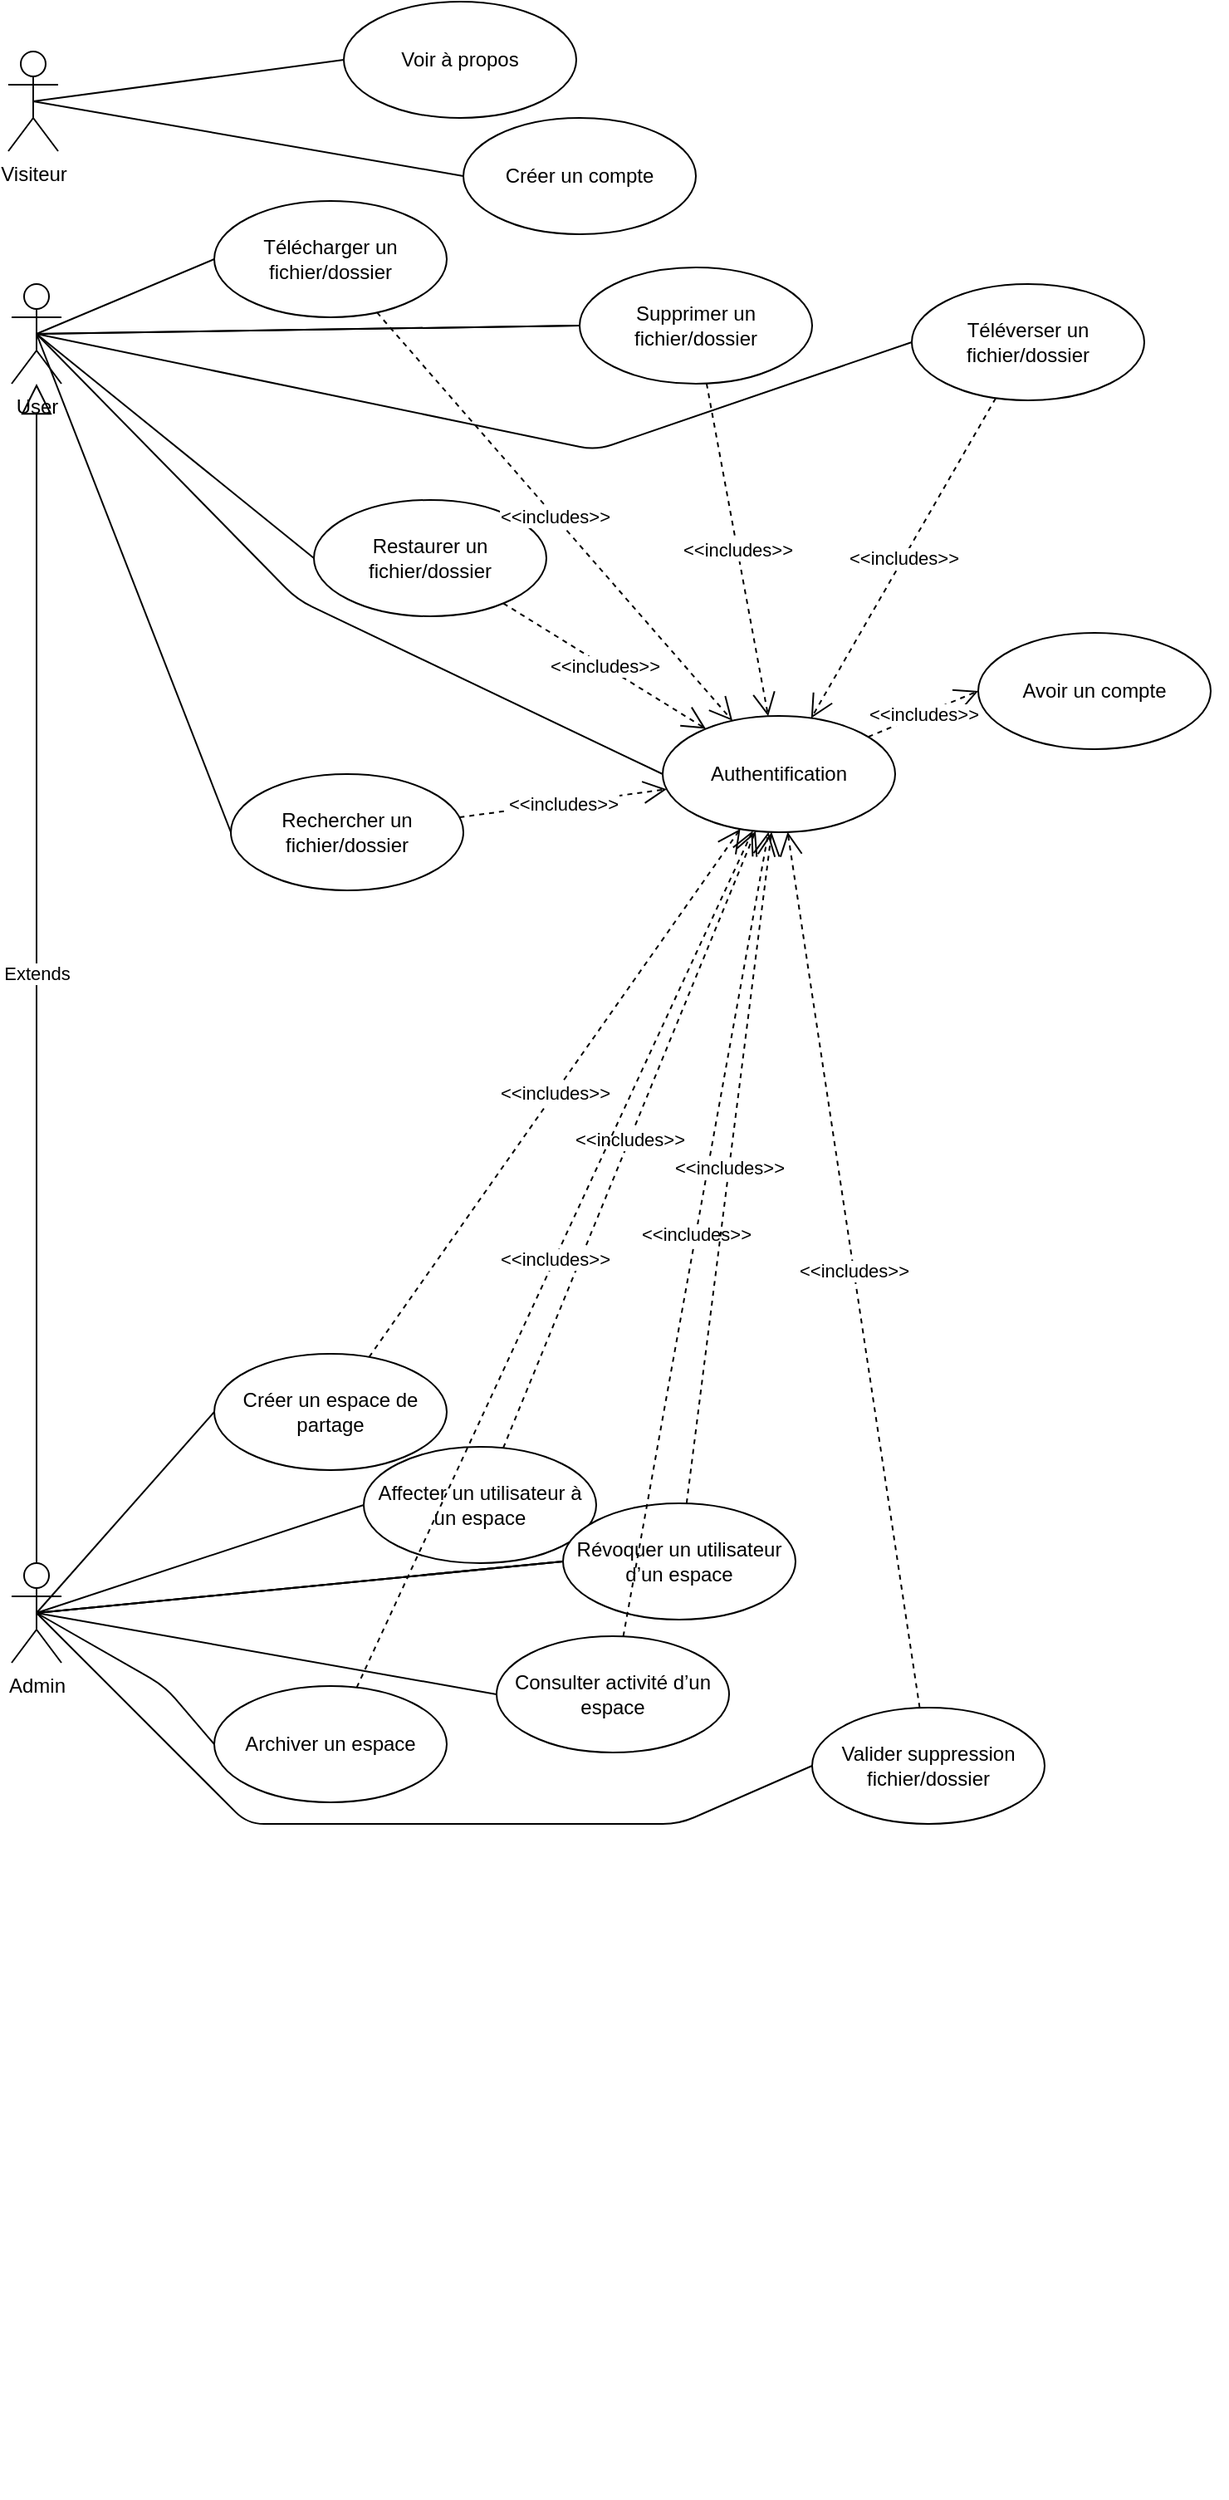 <mxfile version="14.7.1" type="github">
  <diagram id="YnhViaOy70a9gDw9ipRo" name="Page-1">
    <mxGraphModel dx="990" dy="618" grid="1" gridSize="10" guides="1" tooltips="1" connect="1" arrows="1" fold="1" page="1" pageScale="1" pageWidth="827" pageHeight="1169" math="0" shadow="0">
      <root>
        <mxCell id="0" />
        <mxCell id="1" parent="0" />
        <mxCell id="imNFoqBUXam9y-mzrash-11" value="" style="whiteSpace=wrap;html=1;strokeColor=none;aspect=fixed;" parent="1" vertex="1">
          <mxGeometry x="123.5" y="50" width="644.5" height="750" as="geometry" />
        </mxCell>
        <mxCell id="imNFoqBUXam9y-mzrash-1" value="Voir à propos" style="ellipse;whiteSpace=wrap;html=1;" parent="1" vertex="1">
          <mxGeometry x="238" y="50" width="140" height="70" as="geometry" />
        </mxCell>
        <mxCell id="imNFoqBUXam9y-mzrash-5" value="Créer un compte" style="ellipse;whiteSpace=wrap;html=1;" parent="1" vertex="1">
          <mxGeometry x="310" y="120" width="140" height="70" as="geometry" />
        </mxCell>
        <mxCell id="imNFoqBUXam9y-mzrash-14" value="Visiteur" style="shape=umlActor;verticalLabelPosition=bottom;verticalAlign=top;html=1;" parent="1" vertex="1">
          <mxGeometry x="36" y="80" width="30" height="60" as="geometry" />
        </mxCell>
        <mxCell id="imNFoqBUXam9y-mzrash-24" value="" style="endArrow=none;html=1;exitX=0.5;exitY=0.5;exitDx=0;exitDy=0;exitPerimeter=0;entryX=0;entryY=0.5;entryDx=0;entryDy=0;" parent="1" source="imNFoqBUXam9y-mzrash-14" target="imNFoqBUXam9y-mzrash-5" edge="1">
          <mxGeometry width="50" height="50" relative="1" as="geometry">
            <mxPoint x="526" y="360" as="sourcePoint" />
            <mxPoint x="576" y="310" as="targetPoint" />
          </mxGeometry>
        </mxCell>
        <mxCell id="imNFoqBUXam9y-mzrash-25" value="" style="endArrow=none;html=1;exitX=0.5;exitY=0.5;exitDx=0;exitDy=0;exitPerimeter=0;entryX=0;entryY=0.5;entryDx=0;entryDy=0;" parent="1" source="imNFoqBUXam9y-mzrash-14" target="imNFoqBUXam9y-mzrash-1" edge="1">
          <mxGeometry width="50" height="50" relative="1" as="geometry">
            <mxPoint x="61" y="120.0" as="sourcePoint" />
            <mxPoint x="330" y="135.0" as="targetPoint" />
          </mxGeometry>
        </mxCell>
        <mxCell id="IhvLKMLCWToySPis5Gxd-1" value="" style="whiteSpace=wrap;html=1;strokeColor=none;aspect=fixed;" vertex="1" parent="1">
          <mxGeometry x="125.5" y="803" width="644.5" height="750" as="geometry" />
        </mxCell>
        <mxCell id="IhvLKMLCWToySPis5Gxd-3" value="Téléverser un fichier/dossier" style="ellipse;whiteSpace=wrap;html=1;" vertex="1" parent="1">
          <mxGeometry x="580" y="220" width="140" height="70" as="geometry" />
        </mxCell>
        <mxCell id="IhvLKMLCWToySPis5Gxd-6" value="Télécharger un fichier/dossier" style="ellipse;whiteSpace=wrap;html=1;" vertex="1" parent="1">
          <mxGeometry x="160" y="170" width="140" height="70" as="geometry" />
        </mxCell>
        <mxCell id="IhvLKMLCWToySPis5Gxd-10" value="Affecter un utilisateur à un espace" style="ellipse;whiteSpace=wrap;html=1;" vertex="1" parent="1">
          <mxGeometry x="250" y="920" width="140" height="70" as="geometry" />
        </mxCell>
        <mxCell id="IhvLKMLCWToySPis5Gxd-12" value="User" style="shape=umlActor;verticalLabelPosition=bottom;verticalAlign=top;html=1;" vertex="1" parent="1">
          <mxGeometry x="38" y="220" width="30" height="60" as="geometry" />
        </mxCell>
        <mxCell id="IhvLKMLCWToySPis5Gxd-13" value="Admin" style="shape=umlActor;verticalLabelPosition=bottom;verticalAlign=top;html=1;" vertex="1" parent="1">
          <mxGeometry x="38" y="990" width="30" height="60" as="geometry" />
        </mxCell>
        <mxCell id="IhvLKMLCWToySPis5Gxd-14" value="Extends" style="endArrow=block;endSize=16;endFill=0;html=1;exitX=0.5;exitY=0;exitDx=0;exitDy=0;exitPerimeter=0;" edge="1" source="IhvLKMLCWToySPis5Gxd-13" parent="1" target="IhvLKMLCWToySPis5Gxd-12">
          <mxGeometry width="160" relative="1" as="geometry">
            <mxPoint x="28" y="1133" as="sourcePoint" />
            <mxPoint x="53" y="913" as="targetPoint" />
          </mxGeometry>
        </mxCell>
        <mxCell id="IhvLKMLCWToySPis5Gxd-15" value="" style="endArrow=none;html=1;exitX=0.5;exitY=0.5;exitDx=0;exitDy=0;exitPerimeter=0;entryX=0;entryY=0.5;entryDx=0;entryDy=0;" edge="1" source="IhvLKMLCWToySPis5Gxd-12" target="IhvLKMLCWToySPis5Gxd-6" parent="1">
          <mxGeometry width="50" height="50" relative="1" as="geometry">
            <mxPoint x="528" y="500" as="sourcePoint" />
            <mxPoint x="578" y="450" as="targetPoint" />
          </mxGeometry>
        </mxCell>
        <mxCell id="IhvLKMLCWToySPis5Gxd-17" value="" style="endArrow=none;html=1;entryX=0;entryY=0.5;entryDx=0;entryDy=0;exitX=0.5;exitY=0.5;exitDx=0;exitDy=0;exitPerimeter=0;startArrow=none;" edge="1" source="IhvLKMLCWToySPis5Gxd-12" target="IhvLKMLCWToySPis5Gxd-3" parent="1">
          <mxGeometry width="50" height="50" relative="1" as="geometry">
            <mxPoint x="78" y="270" as="sourcePoint" />
            <mxPoint x="178" y="315" as="targetPoint" />
            <Array as="points">
              <mxPoint x="390" y="320" />
            </Array>
          </mxGeometry>
        </mxCell>
        <mxCell id="IhvLKMLCWToySPis5Gxd-19" value="Consulter activité d’un espace" style="ellipse;whiteSpace=wrap;html=1;" vertex="1" parent="1">
          <mxGeometry x="330" y="1034" width="140" height="70" as="geometry" />
        </mxCell>
        <mxCell id="IhvLKMLCWToySPis5Gxd-20" value="Créer un espace de partage" style="ellipse;whiteSpace=wrap;html=1;" vertex="1" parent="1">
          <mxGeometry x="160" y="864" width="140" height="70" as="geometry" />
        </mxCell>
        <mxCell id="IhvLKMLCWToySPis5Gxd-22" value="Archiver un espace" style="ellipse;whiteSpace=wrap;html=1;" vertex="1" parent="1">
          <mxGeometry x="160" y="1064" width="140" height="70" as="geometry" />
        </mxCell>
        <mxCell id="IhvLKMLCWToySPis5Gxd-23" value="" style="endArrow=none;html=1;exitX=0.5;exitY=0.5;exitDx=0;exitDy=0;exitPerimeter=0;entryX=0;entryY=0.5;entryDx=0;entryDy=0;" edge="1" source="IhvLKMLCWToySPis5Gxd-13" target="IhvLKMLCWToySPis5Gxd-10" parent="1">
          <mxGeometry width="50" height="50" relative="1" as="geometry">
            <mxPoint x="528" y="760" as="sourcePoint" />
            <mxPoint x="568" y="720" as="targetPoint" />
          </mxGeometry>
        </mxCell>
        <mxCell id="IhvLKMLCWToySPis5Gxd-25" value="" style="endArrow=none;html=1;entryX=0;entryY=0.5;entryDx=0;entryDy=0;exitX=0.5;exitY=0.5;exitDx=0;exitDy=0;exitPerimeter=0;" edge="1" source="IhvLKMLCWToySPis5Gxd-13" target="IhvLKMLCWToySPis5Gxd-4" parent="1">
          <mxGeometry width="50" height="50" relative="1" as="geometry">
            <mxPoint x="68" y="1030" as="sourcePoint" />
            <mxPoint x="168" y="1015" as="targetPoint" />
          </mxGeometry>
        </mxCell>
        <mxCell id="IhvLKMLCWToySPis5Gxd-26" value="" style="endArrow=none;html=1;exitX=0.5;exitY=0.5;exitDx=0;exitDy=0;exitPerimeter=0;entryX=0;entryY=0.5;entryDx=0;entryDy=0;" edge="1" source="IhvLKMLCWToySPis5Gxd-12" target="IhvLKMLCWToySPis5Gxd-8" parent="1">
          <mxGeometry width="50" height="50" relative="1" as="geometry">
            <mxPoint x="63" y="260" as="sourcePoint" />
            <mxPoint x="178" y="315" as="targetPoint" />
          </mxGeometry>
        </mxCell>
        <mxCell id="IhvLKMLCWToySPis5Gxd-28" value="" style="endArrow=none;html=1;exitX=0.5;exitY=0.5;exitDx=0;exitDy=0;exitPerimeter=0;entryX=0;entryY=0.5;entryDx=0;entryDy=0;" edge="1" source="IhvLKMLCWToySPis5Gxd-13" target="IhvLKMLCWToySPis5Gxd-20" parent="1">
          <mxGeometry width="50" height="50" relative="1" as="geometry">
            <mxPoint x="63" y="1030" as="sourcePoint" />
            <mxPoint x="168" y="935" as="targetPoint" />
            <Array as="points" />
          </mxGeometry>
        </mxCell>
        <mxCell id="IhvLKMLCWToySPis5Gxd-29" value="" style="endArrow=none;html=1;exitX=0.5;exitY=0.5;exitDx=0;exitDy=0;exitPerimeter=0;entryX=0;entryY=0.5;entryDx=0;entryDy=0;startArrow=none;" edge="1" source="IhvLKMLCWToySPis5Gxd-13" target="IhvLKMLCWToySPis5Gxd-19" parent="1">
          <mxGeometry width="50" height="50" relative="1" as="geometry">
            <mxPoint x="63" y="1030" as="sourcePoint" />
            <mxPoint x="158" y="935" as="targetPoint" />
            <Array as="points" />
          </mxGeometry>
        </mxCell>
        <mxCell id="IhvLKMLCWToySPis5Gxd-32" value="" style="endArrow=none;html=1;exitX=0.5;exitY=0.5;exitDx=0;exitDy=0;exitPerimeter=0;entryX=0;entryY=0.5;entryDx=0;entryDy=0;" edge="1" source="IhvLKMLCWToySPis5Gxd-13" target="IhvLKMLCWToySPis5Gxd-22" parent="1">
          <mxGeometry width="50" height="50" relative="1" as="geometry">
            <mxPoint x="63" y="1030" as="sourcePoint" />
            <mxPoint x="558" y="1000" as="targetPoint" />
            <Array as="points">
              <mxPoint x="130" y="1064" />
            </Array>
          </mxGeometry>
        </mxCell>
        <mxCell id="IhvLKMLCWToySPis5Gxd-33" value="Avoir un compte" style="ellipse;whiteSpace=wrap;html=1;" vertex="1" parent="1">
          <mxGeometry x="620" y="430" width="140" height="70" as="geometry" />
        </mxCell>
        <mxCell id="IhvLKMLCWToySPis5Gxd-34" value="Authentification" style="ellipse;whiteSpace=wrap;html=1;" vertex="1" parent="1">
          <mxGeometry x="430" y="480" width="140" height="70" as="geometry" />
        </mxCell>
        <mxCell id="IhvLKMLCWToySPis5Gxd-37" value="" style="endArrow=none;html=1;exitX=0.5;exitY=0.5;exitDx=0;exitDy=0;exitPerimeter=0;entryX=0;entryY=0.5;entryDx=0;entryDy=0;" edge="1" source="IhvLKMLCWToySPis5Gxd-12" target="IhvLKMLCWToySPis5Gxd-34" parent="1">
          <mxGeometry width="50" height="50" relative="1" as="geometry">
            <mxPoint x="368" y="400" as="sourcePoint" />
            <mxPoint x="418" y="350" as="targetPoint" />
            <Array as="points">
              <mxPoint x="210" y="410" />
            </Array>
          </mxGeometry>
        </mxCell>
        <mxCell id="IhvLKMLCWToySPis5Gxd-38" value="&amp;lt;&amp;lt;includes&amp;gt;&amp;gt;" style="endArrow=open;endSize=12;dashed=1;html=1;entryX=0;entryY=0.5;entryDx=0;entryDy=0;" edge="1" source="IhvLKMLCWToySPis5Gxd-34" target="IhvLKMLCWToySPis5Gxd-33" parent="1">
          <mxGeometry width="160" relative="1" as="geometry">
            <mxPoint x="318" y="370" as="sourcePoint" />
            <mxPoint x="478" y="370" as="targetPoint" />
          </mxGeometry>
        </mxCell>
        <mxCell id="IhvLKMLCWToySPis5Gxd-39" value="Valider suppression fichier/dossier" style="ellipse;whiteSpace=wrap;html=1;" vertex="1" parent="1">
          <mxGeometry x="520" y="1077" width="140" height="70" as="geometry" />
        </mxCell>
        <mxCell id="IhvLKMLCWToySPis5Gxd-40" value="" style="endArrow=none;html=1;exitX=0.5;exitY=0.5;exitDx=0;exitDy=0;exitPerimeter=0;entryX=0;entryY=0.5;entryDx=0;entryDy=0;" edge="1" source="IhvLKMLCWToySPis5Gxd-13" target="IhvLKMLCWToySPis5Gxd-39" parent="1">
          <mxGeometry width="50" height="50" relative="1" as="geometry">
            <mxPoint x="368" y="1087" as="sourcePoint" />
            <mxPoint x="418" y="1037" as="targetPoint" />
            <Array as="points">
              <mxPoint x="180" y="1147" />
              <mxPoint x="440" y="1147" />
            </Array>
          </mxGeometry>
        </mxCell>
        <mxCell id="IhvLKMLCWToySPis5Gxd-41" value="Restaurer un fichier/dossier" style="ellipse;whiteSpace=wrap;html=1;" vertex="1" parent="1">
          <mxGeometry x="220" y="350" width="140" height="70" as="geometry" />
        </mxCell>
        <mxCell id="IhvLKMLCWToySPis5Gxd-42" value="" style="endArrow=none;html=1;exitX=0.5;exitY=0.5;exitDx=0;exitDy=0;exitPerimeter=0;entryX=0;entryY=0.5;entryDx=0;entryDy=0;" edge="1" target="IhvLKMLCWToySPis5Gxd-41" parent="1" source="IhvLKMLCWToySPis5Gxd-12">
          <mxGeometry width="50" height="50" relative="1" as="geometry">
            <mxPoint x="63" y="260" as="sourcePoint" />
            <mxPoint x="188" y="325" as="targetPoint" />
          </mxGeometry>
        </mxCell>
        <mxCell id="IhvLKMLCWToySPis5Gxd-43" value="Rechercher un fichier/dossier" style="ellipse;whiteSpace=wrap;html=1;" vertex="1" parent="1">
          <mxGeometry x="170" y="515" width="140" height="70" as="geometry" />
        </mxCell>
        <mxCell id="IhvLKMLCWToySPis5Gxd-44" value="" style="endArrow=none;html=1;exitX=0.5;exitY=0.5;exitDx=0;exitDy=0;exitPerimeter=0;entryX=0;entryY=0.5;entryDx=0;entryDy=0;" edge="1" target="IhvLKMLCWToySPis5Gxd-43" parent="1" source="IhvLKMLCWToySPis5Gxd-12">
          <mxGeometry width="50" height="50" relative="1" as="geometry">
            <mxPoint x="73" y="270" as="sourcePoint" />
            <mxPoint x="198" y="335" as="targetPoint" />
          </mxGeometry>
        </mxCell>
        <mxCell id="IhvLKMLCWToySPis5Gxd-8" value="Supprimer un fichier/dossier" style="ellipse;whiteSpace=wrap;html=1;" vertex="1" parent="1">
          <mxGeometry x="380" y="210" width="140" height="70" as="geometry" />
        </mxCell>
        <mxCell id="IhvLKMLCWToySPis5Gxd-45" value="" style="endArrow=none;html=1;entryX=0;entryY=0.5;entryDx=0;entryDy=0;exitX=0.5;exitY=0.5;exitDx=0;exitDy=0;exitPerimeter=0;" edge="1" parent="1" source="IhvLKMLCWToySPis5Gxd-12" target="IhvLKMLCWToySPis5Gxd-8">
          <mxGeometry width="50" height="50" relative="1" as="geometry">
            <mxPoint x="53" y="250" as="sourcePoint" />
            <mxPoint x="510" y="275" as="targetPoint" />
            <Array as="points" />
          </mxGeometry>
        </mxCell>
        <mxCell id="IhvLKMLCWToySPis5Gxd-46" value="" style="endArrow=none;html=1;exitX=0.5;exitY=0.5;exitDx=0;exitDy=0;exitPerimeter=0;entryX=0;entryY=0.5;entryDx=0;entryDy=0;" edge="1" parent="1" source="IhvLKMLCWToySPis5Gxd-13" target="IhvLKMLCWToySPis5Gxd-4">
          <mxGeometry width="50" height="50" relative="1" as="geometry">
            <mxPoint x="53" y="1020" as="sourcePoint" />
            <mxPoint x="478" y="965" as="targetPoint" />
            <Array as="points" />
          </mxGeometry>
        </mxCell>
        <mxCell id="IhvLKMLCWToySPis5Gxd-4" value="Révoquer un utilisateur d’un espace" style="ellipse;whiteSpace=wrap;html=1;" vertex="1" parent="1">
          <mxGeometry x="370" y="954" width="140" height="70" as="geometry" />
        </mxCell>
        <mxCell id="IhvLKMLCWToySPis5Gxd-47" value="" style="endArrow=none;html=1;exitX=0.5;exitY=0.5;exitDx=0;exitDy=0;exitPerimeter=0;entryX=0;entryY=0.5;entryDx=0;entryDy=0;" edge="1" parent="1" source="IhvLKMLCWToySPis5Gxd-13" target="IhvLKMLCWToySPis5Gxd-4">
          <mxGeometry width="50" height="50" relative="1" as="geometry">
            <mxPoint x="53" y="1020" as="sourcePoint" />
            <mxPoint x="310" y="1009" as="targetPoint" />
            <Array as="points" />
          </mxGeometry>
        </mxCell>
        <mxCell id="IhvLKMLCWToySPis5Gxd-48" value="&amp;lt;&amp;lt;includes&amp;gt;&amp;gt;" style="endArrow=open;endSize=12;dashed=1;html=1;" edge="1" parent="1" source="IhvLKMLCWToySPis5Gxd-10" target="IhvLKMLCWToySPis5Gxd-34">
          <mxGeometry width="160" relative="1" as="geometry">
            <mxPoint x="488.516" y="557.408" as="sourcePoint" />
            <mxPoint x="600" y="525" as="targetPoint" />
          </mxGeometry>
        </mxCell>
        <mxCell id="IhvLKMLCWToySPis5Gxd-49" value="&amp;lt;&amp;lt;includes&amp;gt;&amp;gt;" style="endArrow=open;endSize=12;dashed=1;html=1;" edge="1" parent="1" source="IhvLKMLCWToySPis5Gxd-20" target="IhvLKMLCWToySPis5Gxd-34">
          <mxGeometry width="160" relative="1" as="geometry">
            <mxPoint x="338.707" y="930.272" as="sourcePoint" />
            <mxPoint x="419.274" y="609.727" as="targetPoint" />
          </mxGeometry>
        </mxCell>
        <mxCell id="IhvLKMLCWToySPis5Gxd-50" value="&amp;lt;&amp;lt;includes&amp;gt;&amp;gt;" style="endArrow=open;endSize=12;dashed=1;html=1;" edge="1" parent="1" source="IhvLKMLCWToySPis5Gxd-22" target="IhvLKMLCWToySPis5Gxd-34">
          <mxGeometry width="160" relative="1" as="geometry">
            <mxPoint x="529.998" y="851.621" as="sourcePoint" />
            <mxPoint x="680.056" y="585.001" as="targetPoint" />
          </mxGeometry>
        </mxCell>
        <mxCell id="IhvLKMLCWToySPis5Gxd-51" value="&amp;lt;&amp;lt;includes&amp;gt;&amp;gt;" style="endArrow=open;endSize=12;dashed=1;html=1;" edge="1" parent="1" source="IhvLKMLCWToySPis5Gxd-39" target="IhvLKMLCWToySPis5Gxd-34">
          <mxGeometry width="160" relative="1" as="geometry">
            <mxPoint x="550.0" y="1045.056" as="sourcePoint" />
            <mxPoint x="713.774" y="580.0" as="targetPoint" />
          </mxGeometry>
        </mxCell>
        <mxCell id="IhvLKMLCWToySPis5Gxd-52" value="&amp;lt;&amp;lt;includes&amp;gt;&amp;gt;" style="endArrow=open;endSize=12;dashed=1;html=1;" edge="1" parent="1" source="IhvLKMLCWToySPis5Gxd-19" target="IhvLKMLCWToySPis5Gxd-34">
          <mxGeometry width="160" relative="1" as="geometry">
            <mxPoint x="589.128" y="1087.425" as="sourcePoint" />
            <mxPoint x="438.872" y="609.575" as="targetPoint" />
          </mxGeometry>
        </mxCell>
        <mxCell id="IhvLKMLCWToySPis5Gxd-53" value="&amp;lt;&amp;lt;includes&amp;gt;&amp;gt;" style="endArrow=open;endSize=12;dashed=1;html=1;" edge="1" parent="1" source="IhvLKMLCWToySPis5Gxd-4" target="IhvLKMLCWToySPis5Gxd-34">
          <mxGeometry width="160" relative="1" as="geometry">
            <mxPoint x="411.194" y="1044.005" as="sourcePoint" />
            <mxPoint x="426.75" y="609.994" as="targetPoint" />
          </mxGeometry>
        </mxCell>
        <mxCell id="IhvLKMLCWToySPis5Gxd-54" value="&amp;lt;&amp;lt;includes&amp;gt;&amp;gt;" style="endArrow=open;endSize=12;dashed=1;html=1;" edge="1" parent="1" source="IhvLKMLCWToySPis5Gxd-43" target="IhvLKMLCWToySPis5Gxd-34">
          <mxGeometry width="160" relative="1" as="geometry">
            <mxPoint x="488.516" y="557.408" as="sourcePoint" />
            <mxPoint x="600" y="525" as="targetPoint" />
          </mxGeometry>
        </mxCell>
        <mxCell id="IhvLKMLCWToySPis5Gxd-55" value="&amp;lt;&amp;lt;includes&amp;gt;&amp;gt;" style="endArrow=open;endSize=12;dashed=1;html=1;" edge="1" parent="1" source="IhvLKMLCWToySPis5Gxd-41" target="IhvLKMLCWToySPis5Gxd-34">
          <mxGeometry width="160" relative="1" as="geometry">
            <mxPoint x="387.815" y="498.848" as="sourcePoint" />
            <mxPoint x="410.155" y="541.156" as="targetPoint" />
          </mxGeometry>
        </mxCell>
        <mxCell id="IhvLKMLCWToySPis5Gxd-56" value="&amp;lt;&amp;lt;includes&amp;gt;&amp;gt;" style="endArrow=open;endSize=12;dashed=1;html=1;" edge="1" parent="1" source="IhvLKMLCWToySPis5Gxd-8" target="IhvLKMLCWToySPis5Gxd-34">
          <mxGeometry width="160" relative="1" as="geometry">
            <mxPoint x="364.86" y="429.202" as="sourcePoint" />
            <mxPoint x="413.177" y="540.794" as="targetPoint" />
          </mxGeometry>
        </mxCell>
        <mxCell id="IhvLKMLCWToySPis5Gxd-57" value="&amp;lt;&amp;lt;includes&amp;gt;&amp;gt;" style="endArrow=open;endSize=12;dashed=1;html=1;" edge="1" parent="1" source="IhvLKMLCWToySPis5Gxd-3" target="IhvLKMLCWToySPis5Gxd-34">
          <mxGeometry width="160" relative="1" as="geometry">
            <mxPoint x="496.65" y="399.358" as="sourcePoint" />
            <mxPoint x="441.413" y="540.649" as="targetPoint" />
          </mxGeometry>
        </mxCell>
        <mxCell id="IhvLKMLCWToySPis5Gxd-59" value="&amp;lt;&amp;lt;includes&amp;gt;&amp;gt;" style="endArrow=open;endSize=12;dashed=1;html=1;" edge="1" parent="1" source="IhvLKMLCWToySPis5Gxd-6" target="IhvLKMLCWToySPis5Gxd-34">
          <mxGeometry width="160" relative="1" as="geometry">
            <mxPoint x="362.521" y="309.74" as="sourcePoint" />
            <mxPoint x="419.432" y="540.263" as="targetPoint" />
          </mxGeometry>
        </mxCell>
      </root>
    </mxGraphModel>
  </diagram>
</mxfile>
